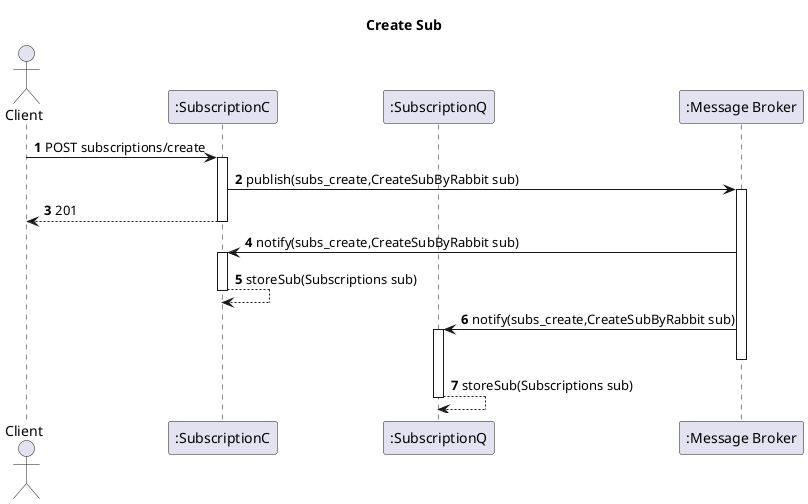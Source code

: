 @startuml
'https://plantuml.com/sequence-diagram
autoactivate on
autonumber
title  Create Sub

autonumber

actor "Client" as Ac

participant ":SubscriptionC" as SubC
participant ":SubscriptionQ" as SubQ
participant ":Message Broker" as Broker

Ac->SubC:POST subscriptions/create

SubC->Broker: publish(subs_create,CreateSubByRabbit sub)
SubC-->Ac:201

Broker->SubC:notify(subs_create,CreateSubByRabbit sub)
SubC-->SubC:storeSub(Subscriptions sub)
Broker->SubQ:notify(subs_create,CreateSubByRabbit sub)
deactivate Broker

SubQ-->SubQ:storeSub(Subscriptions sub)

@enduml
